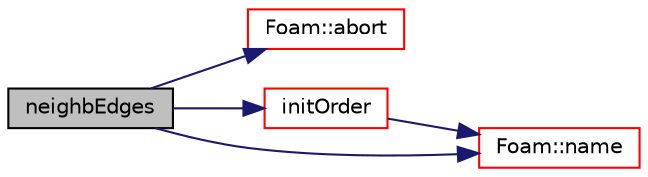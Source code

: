 digraph "neighbEdges"
{
  bgcolor="transparent";
  edge [fontname="Helvetica",fontsize="10",labelfontname="Helvetica",labelfontsize="10"];
  node [fontname="Helvetica",fontsize="10",shape=record];
  rankdir="LR";
  Node1062 [label="neighbEdges",height=0.2,width=0.4,color="black", fillcolor="grey75", style="filled", fontcolor="black"];
  Node1062 -> Node1063 [color="midnightblue",fontsize="10",style="solid",fontname="Helvetica"];
  Node1063 [label="Foam::abort",height=0.2,width=0.4,color="red",URL="$a21851.html#a447107a607d03e417307c203fa5fb44b"];
  Node1062 -> Node1108 [color="midnightblue",fontsize="10",style="solid",fontname="Helvetica"];
  Node1108 [label="initOrder",height=0.2,width=0.4,color="red",URL="$a28609.html#a644d6229ea284692666de14387870409",tooltip="Initialize ordering for primitivePatch. Does not. "];
  Node1108 -> Node1111 [color="midnightblue",fontsize="10",style="solid",fontname="Helvetica"];
  Node1111 [label="Foam::name",height=0.2,width=0.4,color="red",URL="$a21851.html#adcb0df2bd4953cb6bb390272d8263c3a",tooltip="Return a string representation of a complex. "];
  Node1062 -> Node1111 [color="midnightblue",fontsize="10",style="solid",fontname="Helvetica"];
}
